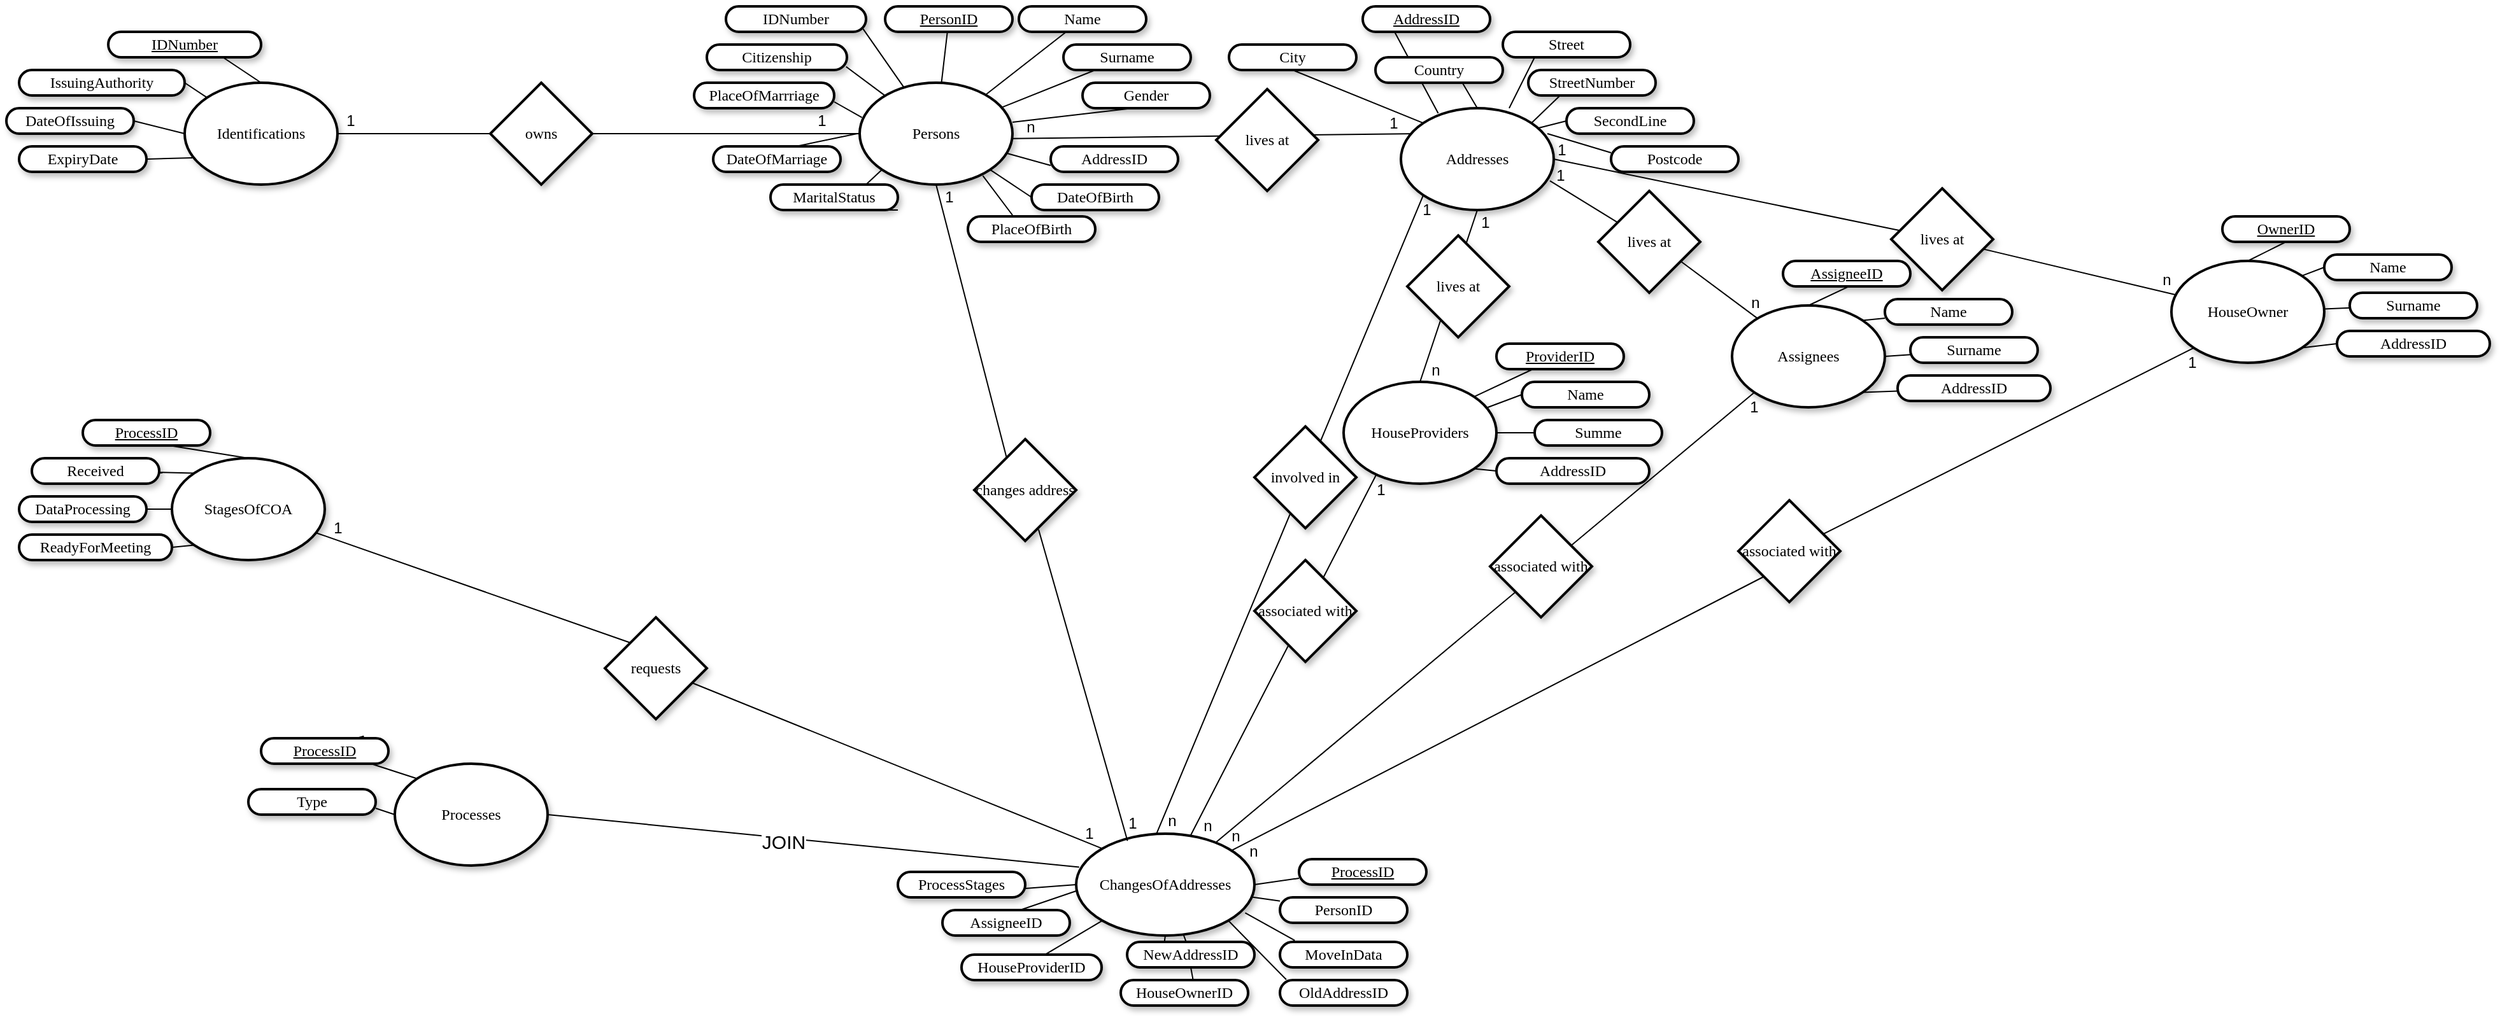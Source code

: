 <mxfile version="14.6.13" type="github"><diagram name="Page-1" id="ad52d381-51e7-2e0d-a935-2d0ddd2fd229"><mxGraphModel dx="1635" dy="877" grid="1" gridSize="10" guides="1" tooltips="1" connect="1" arrows="1" fold="1" page="1" pageScale="1" pageWidth="1100" pageHeight="850" background="#ffffff" math="0" shadow="0"><root><mxCell id="0"/><mxCell id="1" parent="0"/><mxCell id="Pd739kpAwNbb5D3lxqQ7-28" style="edgeStyle=none;rounded=0;orthogonalLoop=1;jettySize=auto;html=1;exitX=0.25;exitY=1;exitDx=0;exitDy=0;endArrow=none;endFill=0;entryX=0.244;entryY=0.05;entryDx=0;entryDy=0;entryPerimeter=0;" parent="1" source="kLmcpJNhUuurr8Ud9r-Z-51" target="kLmcpJNhUuurr8Ud9r-Z-72" edge="1"><mxGeometry relative="1" as="geometry"><mxPoint x="1155" y="90.0" as="sourcePoint"/><mxPoint x="1185" y="110.0" as="targetPoint"/></mxGeometry></mxCell><mxCell id="Pd739kpAwNbb5D3lxqQ7-22" style="edgeStyle=none;rounded=0;orthogonalLoop=1;jettySize=auto;html=1;exitX=0.5;exitY=0;exitDx=0;exitDy=0;endArrow=none;endFill=0;entryX=0.5;entryY=1;entryDx=0;entryDy=0;" parent="1" source="kLmcpJNhUuurr8Ud9r-Z-53" target="kLmcpJNhUuurr8Ud9r-Z-72" edge="1"><mxGeometry relative="1" as="geometry"><mxPoint x="1172.426" y="326.716" as="sourcePoint"/><mxPoint x="1218.694" y="305" as="targetPoint"/></mxGeometry></mxCell><mxCell id="2c924340bb9dbf6c-1" value="IssuingAuthority" style="whiteSpace=wrap;html=1;rounded=1;shadow=1;comic=0;labelBackgroundColor=none;strokeWidth=2;fontFamily=Verdana;fontSize=12;align=center;arcSize=50;" parent="1" vertex="1"><mxGeometry x="20" y="60" width="130" height="20" as="geometry"/></mxCell><mxCell id="kLmcpJNhUuurr8Ud9r-Z-85" style="edgeStyle=none;rounded=0;orthogonalLoop=1;jettySize=auto;html=1;exitX=1;exitY=0.5;exitDx=0;exitDy=0;entryX=0;entryY=0.5;entryDx=0;entryDy=0;endArrow=none;endFill=0;" parent="1" source="2c924340bb9dbf6c-2" target="2c924340bb9dbf6c-3" edge="1"><mxGeometry relative="1" as="geometry"/></mxCell><mxCell id="kLmcpJNhUuurr8Ud9r-Z-110" style="edgeStyle=none;rounded=0;orthogonalLoop=1;jettySize=auto;html=1;exitX=0.05;exitY=0.738;exitDx=0;exitDy=0;entryX=1;entryY=0.5;entryDx=0;entryDy=0;endArrow=none;endFill=0;exitPerimeter=0;" parent="1" source="2c924340bb9dbf6c-2" target="2c924340bb9dbf6c-9" edge="1"><mxGeometry relative="1" as="geometry"/></mxCell><mxCell id="kLmcpJNhUuurr8Ud9r-Z-111" style="edgeStyle=none;rounded=0;orthogonalLoop=1;jettySize=auto;html=1;exitX=0;exitY=0.5;exitDx=0;exitDy=0;entryX=1;entryY=0.5;entryDx=0;entryDy=0;endArrow=none;endFill=0;" parent="1" source="2c924340bb9dbf6c-2" target="2c924340bb9dbf6c-8" edge="1"><mxGeometry relative="1" as="geometry"/></mxCell><mxCell id="kLmcpJNhUuurr8Ud9r-Z-112" style="edgeStyle=none;rounded=0;orthogonalLoop=1;jettySize=auto;html=1;exitX=0;exitY=0;exitDx=0;exitDy=0;entryX=1;entryY=0.5;entryDx=0;entryDy=0;endArrow=none;endFill=0;" parent="1" source="2c924340bb9dbf6c-2" target="2c924340bb9dbf6c-1" edge="1"><mxGeometry relative="1" as="geometry"/></mxCell><mxCell id="kLmcpJNhUuurr8Ud9r-Z-113" style="edgeStyle=none;rounded=0;orthogonalLoop=1;jettySize=auto;html=1;exitX=0.5;exitY=0;exitDx=0;exitDy=0;entryX=0.75;entryY=1;entryDx=0;entryDy=0;endArrow=none;endFill=0;" parent="1" source="2c924340bb9dbf6c-2" target="2c924340bb9dbf6c-10" edge="1"><mxGeometry relative="1" as="geometry"/></mxCell><mxCell id="2c924340bb9dbf6c-2" value="Identifications" style="ellipse;whiteSpace=wrap;html=1;rounded=1;shadow=1;comic=0;labelBackgroundColor=none;strokeWidth=2;fontFamily=Verdana;fontSize=12;align=center;" parent="1" vertex="1"><mxGeometry x="150" y="70" width="120" height="80" as="geometry"/></mxCell><mxCell id="kLmcpJNhUuurr8Ud9r-Z-83" style="edgeStyle=none;rounded=0;orthogonalLoop=1;jettySize=auto;html=1;endArrow=none;endFill=0;exitX=0.992;exitY=0.548;exitDx=0;exitDy=0;exitPerimeter=0;" parent="1" source="2c924340bb9dbf6c-3" edge="1"><mxGeometry relative="1" as="geometry"><mxPoint x="804" y="110" as="sourcePoint"/><mxPoint x="1120" y="110" as="targetPoint"/></mxGeometry></mxCell><mxCell id="kLmcpJNhUuurr8Ud9r-Z-114" style="edgeStyle=none;rounded=0;orthogonalLoop=1;jettySize=auto;html=1;exitX=0;exitY=1;exitDx=0;exitDy=0;entryX=0.75;entryY=0;entryDx=0;entryDy=0;endArrow=none;endFill=0;" parent="1" source="2c924340bb9dbf6c-3" target="kLmcpJNhUuurr8Ud9r-Z-8" edge="1"><mxGeometry relative="1" as="geometry"/></mxCell><mxCell id="kLmcpJNhUuurr8Ud9r-Z-115" style="edgeStyle=none;rounded=0;orthogonalLoop=1;jettySize=auto;html=1;endArrow=none;endFill=0;" parent="1" source="2c924340bb9dbf6c-3" target="2c924340bb9dbf6c-14" edge="1"><mxGeometry relative="1" as="geometry"/></mxCell><mxCell id="kLmcpJNhUuurr8Ud9r-Z-116" style="edgeStyle=none;rounded=0;orthogonalLoop=1;jettySize=auto;html=1;endArrow=none;endFill=0;" parent="1" source="2c924340bb9dbf6c-3" target="2c924340bb9dbf6c-15" edge="1"><mxGeometry relative="1" as="geometry"/></mxCell><mxCell id="kLmcpJNhUuurr8Ud9r-Z-117" style="edgeStyle=none;rounded=0;orthogonalLoop=1;jettySize=auto;html=1;endArrow=none;endFill=0;" parent="1" source="2c924340bb9dbf6c-3" target="2c924340bb9dbf6c-16" edge="1"><mxGeometry relative="1" as="geometry"/></mxCell><mxCell id="kLmcpJNhUuurr8Ud9r-Z-118" style="edgeStyle=none;rounded=0;orthogonalLoop=1;jettySize=auto;html=1;entryX=0.363;entryY=1.017;entryDx=0;entryDy=0;entryPerimeter=0;endArrow=none;endFill=0;" parent="1" target="2c924340bb9dbf6c-17" edge="1"><mxGeometry relative="1" as="geometry"><mxPoint x="800" y="101" as="sourcePoint"/></mxGeometry></mxCell><mxCell id="kLmcpJNhUuurr8Ud9r-Z-119" style="edgeStyle=none;rounded=0;orthogonalLoop=1;jettySize=auto;html=1;entryX=0;entryY=0.75;entryDx=0;entryDy=0;endArrow=none;endFill=0;" parent="1" source="2c924340bb9dbf6c-3" target="2c924340bb9dbf6c-18" edge="1"><mxGeometry relative="1" as="geometry"/></mxCell><mxCell id="kLmcpJNhUuurr8Ud9r-Z-122" style="edgeStyle=none;rounded=0;orthogonalLoop=1;jettySize=auto;html=1;entryX=0;entryY=0.5;entryDx=0;entryDy=0;endArrow=none;endFill=0;" parent="1" source="2c924340bb9dbf6c-3" target="2c924340bb9dbf6c-19" edge="1"><mxGeometry relative="1" as="geometry"/></mxCell><mxCell id="kLmcpJNhUuurr8Ud9r-Z-123" style="edgeStyle=none;rounded=0;orthogonalLoop=1;jettySize=auto;html=1;entryX=0.65;entryY=0;entryDx=0;entryDy=0;entryPerimeter=0;endArrow=none;endFill=0;" parent="1" target="kLmcpJNhUuurr8Ud9r-Z-9" edge="1"><mxGeometry relative="1" as="geometry"><mxPoint x="678" y="110" as="sourcePoint"/></mxGeometry></mxCell><mxCell id="kLmcpJNhUuurr8Ud9r-Z-124" style="edgeStyle=none;rounded=0;orthogonalLoop=1;jettySize=auto;html=1;exitX=0.015;exitY=0.341;exitDx=0;exitDy=0;entryX=1;entryY=0.75;entryDx=0;entryDy=0;endArrow=none;endFill=0;exitPerimeter=0;" parent="1" source="2c924340bb9dbf6c-3" target="kLmcpJNhUuurr8Ud9r-Z-10" edge="1"><mxGeometry relative="1" as="geometry"/></mxCell><mxCell id="kLmcpJNhUuurr8Ud9r-Z-125" style="edgeStyle=none;rounded=0;orthogonalLoop=1;jettySize=auto;html=1;entryX=0.979;entryY=0.883;entryDx=0;entryDy=0;entryPerimeter=0;endArrow=none;endFill=0;" parent="1" source="2c924340bb9dbf6c-3" target="kLmcpJNhUuurr8Ud9r-Z-15" edge="1"><mxGeometry relative="1" as="geometry"/></mxCell><mxCell id="kLmcpJNhUuurr8Ud9r-Z-126" style="edgeStyle=none;rounded=0;orthogonalLoop=1;jettySize=auto;html=1;entryX=0.994;entryY=0.867;entryDx=0;entryDy=0;entryPerimeter=0;endArrow=none;endFill=0;" parent="1" source="2c924340bb9dbf6c-3" target="kLmcpJNhUuurr8Ud9r-Z-14" edge="1"><mxGeometry relative="1" as="geometry"/></mxCell><mxCell id="kLmcpJNhUuurr8Ud9r-Z-129" style="edgeStyle=none;rounded=0;orthogonalLoop=1;jettySize=auto;html=1;exitX=0.806;exitY=0.913;exitDx=0;exitDy=0;endArrow=none;endFill=0;exitPerimeter=0;" parent="1" source="2c924340bb9dbf6c-3" edge="1"><mxGeometry relative="1" as="geometry"><mxPoint x="800" y="174" as="targetPoint"/></mxGeometry></mxCell><mxCell id="2c924340bb9dbf6c-3" value="&lt;span&gt;Persons&lt;/span&gt;" style="ellipse;whiteSpace=wrap;html=1;rounded=1;shadow=1;comic=0;labelBackgroundColor=none;strokeWidth=2;fontFamily=Verdana;fontSize=12;align=center;" parent="1" vertex="1"><mxGeometry x="680" y="70" width="120" height="80" as="geometry"/></mxCell><mxCell id="2c924340bb9dbf6c-8" value="&lt;span&gt;DateOfIssuing&lt;/span&gt;" style="whiteSpace=wrap;html=1;rounded=1;shadow=1;comic=0;labelBackgroundColor=none;strokeWidth=2;fontFamily=Verdana;fontSize=12;align=center;arcSize=50;" parent="1" vertex="1"><mxGeometry x="10" y="90" width="100" height="20" as="geometry"/></mxCell><mxCell id="2c924340bb9dbf6c-9" value="&lt;span&gt;ExpiryDate&lt;/span&gt;" style="whiteSpace=wrap;html=1;rounded=1;shadow=1;comic=0;labelBackgroundColor=none;strokeWidth=2;fontFamily=Verdana;fontSize=12;align=center;arcSize=50;" parent="1" vertex="1"><mxGeometry x="20" y="120" width="100" height="20" as="geometry"/></mxCell><mxCell id="2c924340bb9dbf6c-10" value="&lt;span&gt;&lt;u&gt;IDNumber&lt;/u&gt;&lt;/span&gt;" style="whiteSpace=wrap;html=1;rounded=1;shadow=1;comic=0;labelBackgroundColor=none;strokeWidth=2;fontFamily=Verdana;fontSize=12;align=center;arcSize=50;" parent="1" vertex="1"><mxGeometry x="90" y="30" width="120" height="20" as="geometry"/></mxCell><mxCell id="2c924340bb9dbf6c-14" value="&lt;span&gt;&lt;u&gt;PersonID&lt;/u&gt;&lt;/span&gt;" style="whiteSpace=wrap;html=1;rounded=1;shadow=1;comic=0;labelBackgroundColor=none;strokeWidth=2;fontFamily=Verdana;fontSize=12;align=center;arcSize=50;" parent="1" vertex="1"><mxGeometry x="700" y="10" width="100" height="20" as="geometry"/></mxCell><mxCell id="2c924340bb9dbf6c-15" value="&lt;span&gt;Name&lt;/span&gt;" style="whiteSpace=wrap;html=1;rounded=1;shadow=1;comic=0;labelBackgroundColor=none;strokeWidth=2;fontFamily=Verdana;fontSize=12;align=center;arcSize=50;" parent="1" vertex="1"><mxGeometry x="805" y="10" width="100" height="20" as="geometry"/></mxCell><mxCell id="2c924340bb9dbf6c-16" value="&lt;span&gt;Surname&lt;/span&gt;" style="whiteSpace=wrap;html=1;rounded=1;shadow=1;comic=0;labelBackgroundColor=none;strokeWidth=2;fontFamily=Verdana;fontSize=12;align=center;arcSize=50;" parent="1" vertex="1"><mxGeometry x="840" y="40" width="100" height="20" as="geometry"/></mxCell><mxCell id="2c924340bb9dbf6c-17" value="&lt;span&gt;Gender&lt;/span&gt;" style="whiteSpace=wrap;html=1;rounded=1;shadow=1;comic=0;labelBackgroundColor=none;strokeWidth=2;fontFamily=Verdana;fontSize=12;align=center;arcSize=50;" parent="1" vertex="1"><mxGeometry x="855" y="70" width="100" height="20" as="geometry"/></mxCell><mxCell id="2c924340bb9dbf6c-18" value="&lt;span&gt;AddressID&lt;/span&gt;" style="whiteSpace=wrap;html=1;rounded=1;shadow=1;comic=0;labelBackgroundColor=none;strokeWidth=2;fontFamily=Verdana;fontSize=12;align=center;arcSize=50;" parent="1" vertex="1"><mxGeometry x="830" y="120" width="100" height="20" as="geometry"/></mxCell><mxCell id="2c924340bb9dbf6c-19" value="DateOfBirth" style="whiteSpace=wrap;html=1;rounded=1;shadow=1;comic=0;labelBackgroundColor=none;strokeWidth=2;fontFamily=Verdana;fontSize=12;align=center;arcSize=50;" parent="1" vertex="1"><mxGeometry x="815" y="150" width="100" height="20" as="geometry"/></mxCell><mxCell id="2c924340bb9dbf6c-24" value="owns" style="rhombus;whiteSpace=wrap;html=1;rounded=0;shadow=1;comic=0;labelBackgroundColor=none;strokeWidth=2;fontFamily=Verdana;fontSize=12;align=center;" parent="1" vertex="1"><mxGeometry x="390" y="70" width="80" height="80" as="geometry"/></mxCell><mxCell id="kLmcpJNhUuurr8Ud9r-Z-6" value="PlaceOfBirth" style="whiteSpace=wrap;html=1;rounded=1;shadow=1;comic=0;labelBackgroundColor=none;strokeWidth=2;fontFamily=Verdana;fontSize=12;align=center;arcSize=50;" parent="1" vertex="1"><mxGeometry x="765" y="175" width="100" height="20" as="geometry"/></mxCell><mxCell id="kLmcpJNhUuurr8Ud9r-Z-8" value="MaritalStatus" style="whiteSpace=wrap;html=1;rounded=1;shadow=1;comic=0;labelBackgroundColor=none;strokeWidth=2;fontFamily=Verdana;fontSize=12;align=center;arcSize=50;" parent="1" vertex="1"><mxGeometry x="610" y="150" width="100" height="20" as="geometry"/></mxCell><mxCell id="kLmcpJNhUuurr8Ud9r-Z-9" value="DateOfMarriage" style="whiteSpace=wrap;html=1;rounded=1;shadow=1;comic=0;labelBackgroundColor=none;strokeWidth=2;fontFamily=Verdana;fontSize=12;align=center;arcSize=50;" parent="1" vertex="1"><mxGeometry x="565" y="120" width="100" height="20" as="geometry"/></mxCell><mxCell id="kLmcpJNhUuurr8Ud9r-Z-10" value="PlaceOfMarrriage" style="whiteSpace=wrap;html=1;rounded=1;shadow=1;comic=0;labelBackgroundColor=none;strokeWidth=2;fontFamily=Verdana;fontSize=12;align=center;arcSize=50;" parent="1" vertex="1"><mxGeometry x="550" y="70" width="110" height="20" as="geometry"/></mxCell><mxCell id="kLmcpJNhUuurr8Ud9r-Z-14" value="Citizenship" style="whiteSpace=wrap;html=1;rounded=1;shadow=1;comic=0;labelBackgroundColor=none;strokeWidth=2;fontFamily=Verdana;fontSize=12;align=center;arcSize=50;" parent="1" vertex="1"><mxGeometry x="560" y="40" width="110" height="20" as="geometry"/></mxCell><mxCell id="kLmcpJNhUuurr8Ud9r-Z-15" value="IDNumber" style="whiteSpace=wrap;html=1;rounded=1;shadow=1;comic=0;labelBackgroundColor=none;strokeWidth=2;fontFamily=Verdana;fontSize=12;align=center;arcSize=50;" parent="1" vertex="1"><mxGeometry x="575" y="10" width="110" height="20" as="geometry"/></mxCell><mxCell id="kLmcpJNhUuurr8Ud9r-Z-80" style="edgeStyle=none;rounded=0;orthogonalLoop=1;jettySize=auto;html=1;entryX=0;entryY=0;entryDx=0;entryDy=0;endArrow=none;endFill=0;startArrow=none;" parent="1" source="kLmcpJNhUuurr8Ud9r-Z-92" target="kLmcpJNhUuurr8Ud9r-Z-27" edge="1"><mxGeometry relative="1" as="geometry"/></mxCell><mxCell id="kLmcpJNhUuurr8Ud9r-Z-160" style="edgeStyle=none;rounded=0;orthogonalLoop=1;jettySize=auto;html=1;exitX=0;exitY=1;exitDx=0;exitDy=0;entryX=1;entryY=0.5;entryDx=0;entryDy=0;endArrow=none;endFill=0;" parent="1" source="kLmcpJNhUuurr8Ud9r-Z-20" target="kLmcpJNhUuurr8Ud9r-Z-25" edge="1"><mxGeometry relative="1" as="geometry"/></mxCell><mxCell id="kLmcpJNhUuurr8Ud9r-Z-161" style="edgeStyle=none;rounded=0;orthogonalLoop=1;jettySize=auto;html=1;exitX=0;exitY=0.5;exitDx=0;exitDy=0;entryX=1;entryY=0.5;entryDx=0;entryDy=0;endArrow=none;endFill=0;" parent="1" source="kLmcpJNhUuurr8Ud9r-Z-20" target="kLmcpJNhUuurr8Ud9r-Z-24" edge="1"><mxGeometry relative="1" as="geometry"/></mxCell><mxCell id="kLmcpJNhUuurr8Ud9r-Z-162" style="edgeStyle=none;rounded=0;orthogonalLoop=1;jettySize=auto;html=1;exitX=0;exitY=0;exitDx=0;exitDy=0;endArrow=none;endFill=0;" parent="1" source="kLmcpJNhUuurr8Ud9r-Z-20" target="kLmcpJNhUuurr8Ud9r-Z-23" edge="1"><mxGeometry relative="1" as="geometry"/></mxCell><mxCell id="kLmcpJNhUuurr8Ud9r-Z-163" style="edgeStyle=none;rounded=0;orthogonalLoop=1;jettySize=auto;html=1;exitX=0.5;exitY=0;exitDx=0;exitDy=0;entryX=0.702;entryY=1.021;entryDx=0;entryDy=0;entryPerimeter=0;endArrow=none;endFill=0;" parent="1" source="kLmcpJNhUuurr8Ud9r-Z-20" target="kLmcpJNhUuurr8Ud9r-Z-22" edge="1"><mxGeometry relative="1" as="geometry"/></mxCell><mxCell id="kLmcpJNhUuurr8Ud9r-Z-20" value="StagesOfCOA" style="ellipse;whiteSpace=wrap;html=1;rounded=1;shadow=1;comic=0;labelBackgroundColor=none;strokeWidth=2;fontFamily=Verdana;fontSize=12;align=center;" parent="1" vertex="1"><mxGeometry x="140" y="365" width="120" height="80" as="geometry"/></mxCell><mxCell id="kLmcpJNhUuurr8Ud9r-Z-79" style="edgeStyle=none;rounded=0;orthogonalLoop=1;jettySize=auto;html=1;exitX=1;exitY=0.5;exitDx=0;exitDy=0;entryX=0.017;entryY=0.328;entryDx=0;entryDy=0;endArrow=none;endFill=0;entryPerimeter=0;" parent="1" source="kLmcpJNhUuurr8Ud9r-Z-21" target="kLmcpJNhUuurr8Ud9r-Z-27" edge="1"><mxGeometry relative="1" as="geometry"/></mxCell><mxCell id="kLmcpJNhUuurr8Ud9r-Z-195" value="&lt;font style=&quot;font-size: 15px&quot;&gt;JOIN&lt;/font&gt;" style="edgeLabel;html=1;align=center;verticalAlign=middle;resizable=0;points=[];" parent="kLmcpJNhUuurr8Ud9r-Z-79" vertex="1" connectable="0"><mxGeometry x="-0.112" y="-2" relative="1" as="geometry"><mxPoint as="offset"/></mxGeometry></mxCell><mxCell id="kLmcpJNhUuurr8Ud9r-Z-164" style="edgeStyle=none;rounded=0;orthogonalLoop=1;jettySize=auto;html=1;exitX=0;exitY=0;exitDx=0;exitDy=0;entryX=0.855;entryY=0.986;entryDx=0;entryDy=0;entryPerimeter=0;endArrow=none;endFill=0;" parent="1" source="kLmcpJNhUuurr8Ud9r-Z-21" target="kLmcpJNhUuurr8Ud9r-Z-28" edge="1"><mxGeometry relative="1" as="geometry"/></mxCell><mxCell id="kLmcpJNhUuurr8Ud9r-Z-166" style="edgeStyle=none;rounded=0;orthogonalLoop=1;jettySize=auto;html=1;exitX=0;exitY=0.5;exitDx=0;exitDy=0;entryX=1;entryY=0.75;entryDx=0;entryDy=0;endArrow=none;endFill=0;" parent="1" source="kLmcpJNhUuurr8Ud9r-Z-21" target="kLmcpJNhUuurr8Ud9r-Z-29" edge="1"><mxGeometry relative="1" as="geometry"/></mxCell><mxCell id="kLmcpJNhUuurr8Ud9r-Z-21" value="Processes" style="ellipse;whiteSpace=wrap;html=1;rounded=1;shadow=1;comic=0;labelBackgroundColor=none;strokeWidth=2;fontFamily=Verdana;fontSize=12;align=center;" parent="1" vertex="1"><mxGeometry x="315" y="605" width="120" height="80" as="geometry"/></mxCell><mxCell id="kLmcpJNhUuurr8Ud9r-Z-22" value="&lt;span&gt;&lt;u&gt;ProcessID&lt;/u&gt;&lt;/span&gt;" style="whiteSpace=wrap;html=1;rounded=1;shadow=1;comic=0;labelBackgroundColor=none;strokeWidth=2;fontFamily=Verdana;fontSize=12;align=center;arcSize=50;" parent="1" vertex="1"><mxGeometry x="70" y="335" width="100" height="20" as="geometry"/></mxCell><mxCell id="kLmcpJNhUuurr8Ud9r-Z-23" value="&lt;span&gt;Received&lt;/span&gt;" style="whiteSpace=wrap;html=1;rounded=1;shadow=1;comic=0;labelBackgroundColor=none;strokeWidth=2;fontFamily=Verdana;fontSize=12;align=center;arcSize=50;" parent="1" vertex="1"><mxGeometry x="30" y="365" width="100" height="20" as="geometry"/></mxCell><mxCell id="kLmcpJNhUuurr8Ud9r-Z-24" value="&lt;span&gt;DataProcessing&lt;/span&gt;" style="whiteSpace=wrap;html=1;rounded=1;shadow=1;comic=0;labelBackgroundColor=none;strokeWidth=2;fontFamily=Verdana;fontSize=12;align=center;arcSize=50;" parent="1" vertex="1"><mxGeometry x="20" y="395" width="100" height="20" as="geometry"/></mxCell><mxCell id="kLmcpJNhUuurr8Ud9r-Z-25" value="&lt;span&gt;ReadyForMeeting&lt;/span&gt;" style="whiteSpace=wrap;html=1;rounded=1;shadow=1;comic=0;labelBackgroundColor=none;strokeWidth=2;fontFamily=Verdana;fontSize=12;align=center;arcSize=50;" parent="1" vertex="1"><mxGeometry x="20" y="425" width="120" height="20" as="geometry"/></mxCell><mxCell id="kLmcpJNhUuurr8Ud9r-Z-77" style="edgeStyle=none;rounded=0;orthogonalLoop=1;jettySize=auto;html=1;endArrow=none;endFill=0;exitX=0.452;exitY=-0.005;exitDx=0;exitDy=0;exitPerimeter=0;entryX=0;entryY=1;entryDx=0;entryDy=0;" parent="1" source="kLmcpJNhUuurr8Ud9r-Z-27" target="kLmcpJNhUuurr8Ud9r-Z-72" edge="1"><mxGeometry relative="1" as="geometry"/></mxCell><mxCell id="kLmcpJNhUuurr8Ud9r-Z-82" style="edgeStyle=none;rounded=0;orthogonalLoop=1;jettySize=auto;html=1;exitX=0.321;exitY=0.197;exitDx=0;exitDy=0;entryX=0.5;entryY=1;entryDx=0;entryDy=0;endArrow=none;endFill=0;startArrow=none;exitPerimeter=0;" parent="1" source="kLmcpJNhUuurr8Ud9r-Z-93" target="2c924340bb9dbf6c-3" edge="1"><mxGeometry relative="1" as="geometry"/></mxCell><mxCell id="kLmcpJNhUuurr8Ud9r-Z-88" style="edgeStyle=none;rounded=0;orthogonalLoop=1;jettySize=auto;html=1;entryX=0;entryY=1;entryDx=0;entryDy=0;endArrow=none;endFill=0;" parent="1" source="kLmcpJNhUuurr8Ud9r-Z-27" target="kLmcpJNhUuurr8Ud9r-Z-63" edge="1"><mxGeometry relative="1" as="geometry"/></mxCell><mxCell id="kLmcpJNhUuurr8Ud9r-Z-90" style="edgeStyle=none;rounded=0;orthogonalLoop=1;jettySize=auto;html=1;entryX=0;entryY=1;entryDx=0;entryDy=0;endArrow=none;endFill=0;startArrow=none;" parent="1" source="kLmcpJNhUuurr8Ud9r-Z-100" target="kLmcpJNhUuurr8Ud9r-Z-58" edge="1"><mxGeometry relative="1" as="geometry"/></mxCell><mxCell id="kLmcpJNhUuurr8Ud9r-Z-91" style="edgeStyle=none;rounded=0;orthogonalLoop=1;jettySize=auto;html=1;endArrow=none;endFill=0;" parent="1" source="kLmcpJNhUuurr8Ud9r-Z-27" edge="1"><mxGeometry relative="1" as="geometry"><mxPoint x="1100" y="350" as="targetPoint"/></mxGeometry></mxCell><mxCell id="kLmcpJNhUuurr8Ud9r-Z-142" style="edgeStyle=none;rounded=0;orthogonalLoop=1;jettySize=auto;html=1;exitX=0;exitY=0.5;exitDx=0;exitDy=0;entryX=1.003;entryY=0.65;entryDx=0;entryDy=0;entryPerimeter=0;endArrow=none;endFill=0;" parent="1" source="kLmcpJNhUuurr8Ud9r-Z-27" target="kLmcpJNhUuurr8Ud9r-Z-34" edge="1"><mxGeometry relative="1" as="geometry"/></mxCell><mxCell id="kLmcpJNhUuurr8Ud9r-Z-143" style="edgeStyle=none;rounded=0;orthogonalLoop=1;jettySize=auto;html=1;exitX=0;exitY=0.5;exitDx=0;exitDy=0;entryX=0.58;entryY=0.05;entryDx=0;entryDy=0;entryPerimeter=0;endArrow=none;endFill=0;" parent="1" source="kLmcpJNhUuurr8Ud9r-Z-27" target="kLmcpJNhUuurr8Ud9r-Z-35" edge="1"><mxGeometry relative="1" as="geometry"><Array as="points"><mxPoint x="850" y="705"/></Array></mxGeometry></mxCell><mxCell id="kLmcpJNhUuurr8Ud9r-Z-144" style="edgeStyle=none;rounded=0;orthogonalLoop=1;jettySize=auto;html=1;exitX=0;exitY=1;exitDx=0;exitDy=0;entryX=0.591;entryY=0.017;entryDx=0;entryDy=0;entryPerimeter=0;endArrow=none;endFill=0;" parent="1" source="kLmcpJNhUuurr8Ud9r-Z-27" target="kLmcpJNhUuurr8Ud9r-Z-36" edge="1"><mxGeometry relative="1" as="geometry"/></mxCell><mxCell id="kLmcpJNhUuurr8Ud9r-Z-145" style="edgeStyle=none;rounded=0;orthogonalLoop=1;jettySize=auto;html=1;exitX=0.5;exitY=1;exitDx=0;exitDy=0;entryX=0.293;entryY=0;entryDx=0;entryDy=0;entryPerimeter=0;endArrow=none;endFill=0;" parent="1" source="kLmcpJNhUuurr8Ud9r-Z-27" target="kLmcpJNhUuurr8Ud9r-Z-38" edge="1"><mxGeometry relative="1" as="geometry"/></mxCell><mxCell id="kLmcpJNhUuurr8Ud9r-Z-148" style="edgeStyle=none;rounded=0;orthogonalLoop=1;jettySize=auto;html=1;exitX=1;exitY=1;exitDx=0;exitDy=0;entryX=0.05;entryY=-0.017;entryDx=0;entryDy=0;entryPerimeter=0;endArrow=none;endFill=0;" parent="1" source="kLmcpJNhUuurr8Ud9r-Z-27" target="kLmcpJNhUuurr8Ud9r-Z-33" edge="1"><mxGeometry relative="1" as="geometry"/></mxCell><mxCell id="kLmcpJNhUuurr8Ud9r-Z-149" style="edgeStyle=none;rounded=0;orthogonalLoop=1;jettySize=auto;html=1;exitX=0.948;exitY=0.777;exitDx=0;exitDy=0;entryX=0.116;entryY=-0.057;entryDx=0;entryDy=0;endArrow=none;endFill=0;exitPerimeter=0;entryPerimeter=0;" parent="1" source="kLmcpJNhUuurr8Ud9r-Z-27" target="kLmcpJNhUuurr8Ud9r-Z-32" edge="1"><mxGeometry relative="1" as="geometry"/></mxCell><mxCell id="kLmcpJNhUuurr8Ud9r-Z-151" style="edgeStyle=none;rounded=0;orthogonalLoop=1;jettySize=auto;html=1;exitX=1;exitY=0.5;exitDx=0;exitDy=0;entryX=0;entryY=0.75;entryDx=0;entryDy=0;endArrow=none;endFill=0;" parent="1" source="kLmcpJNhUuurr8Ud9r-Z-27" target="kLmcpJNhUuurr8Ud9r-Z-39" edge="1"><mxGeometry relative="1" as="geometry"/></mxCell><mxCell id="kLmcpJNhUuurr8Ud9r-Z-27" value="ChangesOfAddresses" style="ellipse;whiteSpace=wrap;html=1;rounded=1;shadow=1;comic=0;labelBackgroundColor=none;strokeWidth=2;fontFamily=Verdana;fontSize=12;align=center;" parent="1" vertex="1"><mxGeometry x="850" y="660" width="140" height="80" as="geometry"/></mxCell><mxCell id="kLmcpJNhUuurr8Ud9r-Z-28" value="&lt;span&gt;&lt;u&gt;ProcessID&lt;/u&gt;&lt;/span&gt;" style="whiteSpace=wrap;html=1;rounded=1;shadow=1;comic=0;labelBackgroundColor=none;strokeWidth=2;fontFamily=Verdana;fontSize=12;align=center;arcSize=50;" parent="1" vertex="1"><mxGeometry x="210" y="585" width="100" height="20" as="geometry"/></mxCell><mxCell id="kLmcpJNhUuurr8Ud9r-Z-29" value="&lt;span&gt;Type&lt;/span&gt;" style="whiteSpace=wrap;html=1;rounded=1;shadow=1;comic=0;labelBackgroundColor=none;strokeWidth=2;fontFamily=Verdana;fontSize=12;align=center;arcSize=50;" parent="1" vertex="1"><mxGeometry x="200" y="625" width="100" height="20" as="geometry"/></mxCell><mxCell id="kLmcpJNhUuurr8Ud9r-Z-188" value="" style="edgeStyle=none;rounded=0;orthogonalLoop=1;jettySize=auto;html=1;endArrow=none;endFill=0;" parent="1" source="kLmcpJNhUuurr8Ud9r-Z-31" target="kLmcpJNhUuurr8Ud9r-Z-27" edge="1"><mxGeometry relative="1" as="geometry"/></mxCell><mxCell id="kLmcpJNhUuurr8Ud9r-Z-31" value="&lt;span&gt;PersonID&lt;/span&gt;" style="whiteSpace=wrap;html=1;rounded=1;shadow=1;comic=0;labelBackgroundColor=none;strokeWidth=2;fontFamily=Verdana;fontSize=12;align=center;arcSize=50;" parent="1" vertex="1"><mxGeometry x="1010" y="710" width="100" height="20" as="geometry"/></mxCell><mxCell id="kLmcpJNhUuurr8Ud9r-Z-32" value="&lt;span&gt;MoveInData&lt;/span&gt;" style="whiteSpace=wrap;html=1;rounded=1;shadow=1;comic=0;labelBackgroundColor=none;strokeWidth=2;fontFamily=Verdana;fontSize=12;align=center;arcSize=50;" parent="1" vertex="1"><mxGeometry x="1010" y="745" width="100" height="20" as="geometry"/></mxCell><mxCell id="kLmcpJNhUuurr8Ud9r-Z-33" value="&lt;span&gt;OldAddressID&lt;/span&gt;" style="whiteSpace=wrap;html=1;rounded=1;shadow=1;comic=0;labelBackgroundColor=none;strokeWidth=2;fontFamily=Verdana;fontSize=12;align=center;arcSize=50;" parent="1" vertex="1"><mxGeometry x="1010" y="775" width="100" height="20" as="geometry"/></mxCell><mxCell id="kLmcpJNhUuurr8Ud9r-Z-34" value="&lt;span&gt;ProcessStages&lt;/span&gt;" style="whiteSpace=wrap;html=1;rounded=1;shadow=1;comic=0;labelBackgroundColor=none;strokeWidth=2;fontFamily=Verdana;fontSize=12;align=center;arcSize=50;" parent="1" vertex="1"><mxGeometry x="710" y="690" width="100" height="20" as="geometry"/></mxCell><mxCell id="kLmcpJNhUuurr8Ud9r-Z-35" value="&lt;span&gt;AssigneeID&lt;/span&gt;" style="whiteSpace=wrap;html=1;rounded=1;shadow=1;comic=0;labelBackgroundColor=none;strokeWidth=2;fontFamily=Verdana;fontSize=12;align=center;arcSize=50;" parent="1" vertex="1"><mxGeometry x="745" y="720" width="100" height="20" as="geometry"/></mxCell><mxCell id="kLmcpJNhUuurr8Ud9r-Z-36" value="&lt;span&gt;HouseProviderID&lt;/span&gt;" style="whiteSpace=wrap;html=1;rounded=1;shadow=1;comic=0;labelBackgroundColor=none;strokeWidth=2;fontFamily=Verdana;fontSize=12;align=center;arcSize=50;" parent="1" vertex="1"><mxGeometry x="760" y="755" width="110" height="20" as="geometry"/></mxCell><mxCell id="kLmcpJNhUuurr8Ud9r-Z-37" value="&lt;span&gt;HouseOwnerID&lt;/span&gt;" style="whiteSpace=wrap;html=1;rounded=1;shadow=1;comic=0;labelBackgroundColor=none;strokeWidth=2;fontFamily=Verdana;fontSize=12;align=center;arcSize=50;" parent="1" vertex="1"><mxGeometry x="885" y="775" width="100" height="20" as="geometry"/></mxCell><mxCell id="kLmcpJNhUuurr8Ud9r-Z-146" style="edgeStyle=none;rounded=0;orthogonalLoop=1;jettySize=auto;html=1;endArrow=none;endFill=0;" parent="1" source="kLmcpJNhUuurr8Ud9r-Z-38" target="kLmcpJNhUuurr8Ud9r-Z-27" edge="1"><mxGeometry relative="1" as="geometry"/></mxCell><mxCell id="kLmcpJNhUuurr8Ud9r-Z-147" style="edgeStyle=none;rounded=0;orthogonalLoop=1;jettySize=auto;html=1;exitX=0.5;exitY=1;exitDx=0;exitDy=0;entryX=0.567;entryY=-0.033;entryDx=0;entryDy=0;entryPerimeter=0;endArrow=none;endFill=0;" parent="1" source="kLmcpJNhUuurr8Ud9r-Z-38" target="kLmcpJNhUuurr8Ud9r-Z-37" edge="1"><mxGeometry relative="1" as="geometry"/></mxCell><mxCell id="kLmcpJNhUuurr8Ud9r-Z-38" value="&lt;span&gt;NewAddressID&lt;/span&gt;" style="whiteSpace=wrap;html=1;rounded=1;shadow=1;comic=0;labelBackgroundColor=none;strokeWidth=2;fontFamily=Verdana;fontSize=12;align=center;arcSize=50;" parent="1" vertex="1"><mxGeometry x="890" y="745" width="100" height="20" as="geometry"/></mxCell><mxCell id="kLmcpJNhUuurr8Ud9r-Z-39" value="&lt;span&gt;&lt;u&gt;ProcessID&lt;/u&gt;&lt;/span&gt;" style="whiteSpace=wrap;html=1;rounded=1;shadow=1;comic=0;labelBackgroundColor=none;strokeWidth=2;fontFamily=Verdana;fontSize=12;align=center;arcSize=50;" parent="1" vertex="1"><mxGeometry x="1025" y="680" width="100" height="20" as="geometry"/></mxCell><mxCell id="kLmcpJNhUuurr8Ud9r-Z-46" value="&lt;span&gt;Street&lt;/span&gt;" style="whiteSpace=wrap;html=1;rounded=1;shadow=1;comic=0;labelBackgroundColor=none;strokeWidth=2;fontFamily=Verdana;fontSize=12;align=center;arcSize=50;" parent="1" vertex="1"><mxGeometry x="1185.0" y="30" width="100" height="20" as="geometry"/></mxCell><mxCell id="kLmcpJNhUuurr8Ud9r-Z-47" value="&lt;span&gt;StreetNumber&lt;/span&gt;" style="whiteSpace=wrap;html=1;rounded=1;shadow=1;comic=0;labelBackgroundColor=none;strokeWidth=2;fontFamily=Verdana;fontSize=12;align=center;arcSize=50;" parent="1" vertex="1"><mxGeometry x="1205.0" y="60" width="100" height="20" as="geometry"/></mxCell><mxCell id="kLmcpJNhUuurr8Ud9r-Z-48" value="&lt;span&gt;SecondLine&lt;/span&gt;" style="whiteSpace=wrap;html=1;rounded=1;shadow=1;comic=0;labelBackgroundColor=none;strokeWidth=2;fontFamily=Verdana;fontSize=12;align=center;arcSize=50;" parent="1" vertex="1"><mxGeometry x="1235.0" y="90" width="100" height="20" as="geometry"/></mxCell><mxCell id="kLmcpJNhUuurr8Ud9r-Z-49" value="&lt;span&gt;City&lt;/span&gt;" style="whiteSpace=wrap;html=1;rounded=1;shadow=1;comic=0;labelBackgroundColor=none;strokeWidth=2;fontFamily=Verdana;fontSize=12;align=center;arcSize=50;" parent="1" vertex="1"><mxGeometry x="970" y="40" width="100" height="20" as="geometry"/></mxCell><mxCell id="kLmcpJNhUuurr8Ud9r-Z-50" value="&lt;span&gt;Postcode&lt;/span&gt;" style="whiteSpace=wrap;html=1;rounded=1;shadow=1;comic=0;labelBackgroundColor=none;strokeWidth=2;fontFamily=Verdana;fontSize=12;align=center;arcSize=50;" parent="1" vertex="1"><mxGeometry x="1270" y="120" width="100" height="20" as="geometry"/></mxCell><mxCell id="kLmcpJNhUuurr8Ud9r-Z-51" value="&lt;span&gt;&lt;u&gt;AddressID&lt;/u&gt;&lt;/span&gt;" style="whiteSpace=wrap;html=1;rounded=1;shadow=1;comic=0;labelBackgroundColor=none;strokeWidth=2;fontFamily=Verdana;fontSize=12;align=center;arcSize=50;" parent="1" vertex="1"><mxGeometry x="1075.0" y="10" width="100" height="20" as="geometry"/></mxCell><mxCell id="kLmcpJNhUuurr8Ud9r-Z-52" value="&lt;span&gt;Country&lt;/span&gt;" style="whiteSpace=wrap;html=1;rounded=1;shadow=1;comic=0;labelBackgroundColor=none;strokeWidth=2;fontFamily=Verdana;fontSize=12;align=center;arcSize=50;" parent="1" vertex="1"><mxGeometry x="1085" y="50" width="100" height="20" as="geometry"/></mxCell><mxCell id="kLmcpJNhUuurr8Ud9r-Z-130" style="edgeStyle=none;rounded=0;orthogonalLoop=1;jettySize=auto;html=1;exitX=1;exitY=0;exitDx=0;exitDy=0;endArrow=none;endFill=0;" parent="1" source="kLmcpJNhUuurr8Ud9r-Z-53" target="kLmcpJNhUuurr8Ud9r-Z-54" edge="1"><mxGeometry relative="1" as="geometry"/></mxCell><mxCell id="kLmcpJNhUuurr8Ud9r-Z-131" style="edgeStyle=none;rounded=0;orthogonalLoop=1;jettySize=auto;html=1;entryX=0;entryY=0.5;entryDx=0;entryDy=0;endArrow=none;endFill=0;" parent="1" source="kLmcpJNhUuurr8Ud9r-Z-53" target="kLmcpJNhUuurr8Ud9r-Z-55" edge="1"><mxGeometry relative="1" as="geometry"/></mxCell><mxCell id="kLmcpJNhUuurr8Ud9r-Z-132" style="edgeStyle=none;rounded=0;orthogonalLoop=1;jettySize=auto;html=1;exitX=1;exitY=0.5;exitDx=0;exitDy=0;entryX=0;entryY=0.5;entryDx=0;entryDy=0;endArrow=none;endFill=0;" parent="1" source="kLmcpJNhUuurr8Ud9r-Z-53" target="kLmcpJNhUuurr8Ud9r-Z-56" edge="1"><mxGeometry relative="1" as="geometry"/></mxCell><mxCell id="kLmcpJNhUuurr8Ud9r-Z-133" style="edgeStyle=none;rounded=0;orthogonalLoop=1;jettySize=auto;html=1;exitX=1;exitY=1;exitDx=0;exitDy=0;entryX=0;entryY=0.5;entryDx=0;entryDy=0;endArrow=none;endFill=0;" parent="1" source="kLmcpJNhUuurr8Ud9r-Z-53" target="kLmcpJNhUuurr8Ud9r-Z-57" edge="1"><mxGeometry relative="1" as="geometry"/></mxCell><mxCell id="kLmcpJNhUuurr8Ud9r-Z-53" value="HouseProviders" style="ellipse;whiteSpace=wrap;html=1;rounded=1;shadow=1;comic=0;labelBackgroundColor=none;strokeWidth=2;fontFamily=Verdana;fontSize=12;align=center;" parent="1" vertex="1"><mxGeometry x="1060" y="305" width="120" height="80" as="geometry"/></mxCell><mxCell id="kLmcpJNhUuurr8Ud9r-Z-54" value="&lt;span&gt;&lt;u&gt;ProviderID&lt;/u&gt;&lt;/span&gt;" style="whiteSpace=wrap;html=1;rounded=1;shadow=1;comic=0;labelBackgroundColor=none;strokeWidth=2;fontFamily=Verdana;fontSize=12;align=center;arcSize=50;" parent="1" vertex="1"><mxGeometry x="1180" y="275" width="100" height="20" as="geometry"/></mxCell><mxCell id="kLmcpJNhUuurr8Ud9r-Z-55" value="&lt;span&gt;Name&lt;/span&gt;" style="whiteSpace=wrap;html=1;rounded=1;shadow=1;comic=0;labelBackgroundColor=none;strokeWidth=2;fontFamily=Verdana;fontSize=12;align=center;arcSize=50;" parent="1" vertex="1"><mxGeometry x="1200" y="305" width="100" height="20" as="geometry"/></mxCell><mxCell id="kLmcpJNhUuurr8Ud9r-Z-56" value="&lt;span&gt;Summe&lt;/span&gt;" style="whiteSpace=wrap;html=1;rounded=1;shadow=1;comic=0;labelBackgroundColor=none;strokeWidth=2;fontFamily=Verdana;fontSize=12;align=center;arcSize=50;" parent="1" vertex="1"><mxGeometry x="1210" y="335" width="100" height="20" as="geometry"/></mxCell><mxCell id="kLmcpJNhUuurr8Ud9r-Z-57" value="&lt;span&gt;AddressID&lt;/span&gt;" style="whiteSpace=wrap;html=1;rounded=1;shadow=1;comic=0;labelBackgroundColor=none;strokeWidth=2;fontFamily=Verdana;fontSize=12;align=center;arcSize=50;" parent="1" vertex="1"><mxGeometry x="1180" y="365" width="120" height="20" as="geometry"/></mxCell><mxCell id="kLmcpJNhUuurr8Ud9r-Z-76" style="edgeStyle=none;rounded=0;orthogonalLoop=1;jettySize=auto;html=1;entryX=1;entryY=0.5;entryDx=0;entryDy=0;endArrow=none;endFill=0;startArrow=none;" parent="1" source="kLmcpJNhUuurr8Ud9r-Z-104" target="kLmcpJNhUuurr8Ud9r-Z-72" edge="1"><mxGeometry relative="1" as="geometry"/></mxCell><mxCell id="kLmcpJNhUuurr8Ud9r-Z-134" style="edgeStyle=none;rounded=0;orthogonalLoop=1;jettySize=auto;html=1;exitX=0.5;exitY=0;exitDx=0;exitDy=0;entryX=0.5;entryY=1;entryDx=0;entryDy=0;endArrow=none;endFill=0;" parent="1" source="kLmcpJNhUuurr8Ud9r-Z-58" target="kLmcpJNhUuurr8Ud9r-Z-59" edge="1"><mxGeometry relative="1" as="geometry"/></mxCell><mxCell id="kLmcpJNhUuurr8Ud9r-Z-135" style="edgeStyle=none;rounded=0;orthogonalLoop=1;jettySize=auto;html=1;exitX=1;exitY=0;exitDx=0;exitDy=0;entryX=0;entryY=0.5;entryDx=0;entryDy=0;endArrow=none;endFill=0;" parent="1" source="kLmcpJNhUuurr8Ud9r-Z-58" target="kLmcpJNhUuurr8Ud9r-Z-60" edge="1"><mxGeometry relative="1" as="geometry"/></mxCell><mxCell id="kLmcpJNhUuurr8Ud9r-Z-136" value="" style="edgeStyle=none;rounded=0;orthogonalLoop=1;jettySize=auto;html=1;endArrow=none;endFill=0;" parent="1" source="kLmcpJNhUuurr8Ud9r-Z-58" target="kLmcpJNhUuurr8Ud9r-Z-61" edge="1"><mxGeometry relative="1" as="geometry"/></mxCell><mxCell id="kLmcpJNhUuurr8Ud9r-Z-137" style="edgeStyle=none;rounded=0;orthogonalLoop=1;jettySize=auto;html=1;exitX=1;exitY=1;exitDx=0;exitDy=0;entryX=0;entryY=0.5;entryDx=0;entryDy=0;endArrow=none;endFill=0;" parent="1" source="kLmcpJNhUuurr8Ud9r-Z-58" target="kLmcpJNhUuurr8Ud9r-Z-62" edge="1"><mxGeometry relative="1" as="geometry"/></mxCell><mxCell id="kLmcpJNhUuurr8Ud9r-Z-58" value="HouseOwner" style="ellipse;whiteSpace=wrap;html=1;rounded=1;shadow=1;comic=0;labelBackgroundColor=none;strokeWidth=2;fontFamily=Verdana;fontSize=12;align=center;" parent="1" vertex="1"><mxGeometry x="1710" y="210" width="120" height="80" as="geometry"/></mxCell><mxCell id="kLmcpJNhUuurr8Ud9r-Z-59" value="&lt;span&gt;&lt;u&gt;OwnerID&lt;/u&gt;&lt;/span&gt;" style="whiteSpace=wrap;html=1;rounded=1;shadow=1;comic=0;labelBackgroundColor=none;strokeWidth=2;fontFamily=Verdana;fontSize=12;align=center;arcSize=50;" parent="1" vertex="1"><mxGeometry x="1750" y="175" width="100" height="20" as="geometry"/></mxCell><mxCell id="kLmcpJNhUuurr8Ud9r-Z-60" value="&lt;span&gt;Name&lt;/span&gt;" style="whiteSpace=wrap;html=1;rounded=1;shadow=1;comic=0;labelBackgroundColor=none;strokeWidth=2;fontFamily=Verdana;fontSize=12;align=center;arcSize=50;" parent="1" vertex="1"><mxGeometry x="1830" y="205" width="100" height="20" as="geometry"/></mxCell><mxCell id="kLmcpJNhUuurr8Ud9r-Z-61" value="&lt;span&gt;Surname&lt;/span&gt;" style="whiteSpace=wrap;html=1;rounded=1;shadow=1;comic=0;labelBackgroundColor=none;strokeWidth=2;fontFamily=Verdana;fontSize=12;align=center;arcSize=50;" parent="1" vertex="1"><mxGeometry x="1850" y="235" width="100" height="20" as="geometry"/></mxCell><mxCell id="kLmcpJNhUuurr8Ud9r-Z-62" value="&lt;span&gt;AddressID&lt;/span&gt;" style="whiteSpace=wrap;html=1;rounded=1;shadow=1;comic=0;labelBackgroundColor=none;strokeWidth=2;fontFamily=Verdana;fontSize=12;align=center;arcSize=50;" parent="1" vertex="1"><mxGeometry x="1840" y="265" width="120" height="20" as="geometry"/></mxCell><mxCell id="kLmcpJNhUuurr8Ud9r-Z-78" style="edgeStyle=none;rounded=0;orthogonalLoop=1;jettySize=auto;html=1;endArrow=none;endFill=0;entryX=0.975;entryY=0.713;entryDx=0;entryDy=0;entryPerimeter=0;startArrow=none;" parent="1" source="kLmcpJNhUuurr8Ud9r-Z-103" target="kLmcpJNhUuurr8Ud9r-Z-72" edge="1"><mxGeometry relative="1" as="geometry"><mxPoint x="1106.447" y="201.774" as="targetPoint"/></mxGeometry></mxCell><mxCell id="kLmcpJNhUuurr8Ud9r-Z-138" style="edgeStyle=none;rounded=0;orthogonalLoop=1;jettySize=auto;html=1;exitX=0.5;exitY=0;exitDx=0;exitDy=0;entryX=0.533;entryY=0.967;entryDx=0;entryDy=0;entryPerimeter=0;endArrow=none;endFill=0;" parent="1" source="kLmcpJNhUuurr8Ud9r-Z-63" target="kLmcpJNhUuurr8Ud9r-Z-64" edge="1"><mxGeometry relative="1" as="geometry"/></mxCell><mxCell id="kLmcpJNhUuurr8Ud9r-Z-139" style="edgeStyle=none;rounded=0;orthogonalLoop=1;jettySize=auto;html=1;exitX=1;exitY=0;exitDx=0;exitDy=0;endArrow=none;endFill=0;" parent="1" source="kLmcpJNhUuurr8Ud9r-Z-63" target="kLmcpJNhUuurr8Ud9r-Z-65" edge="1"><mxGeometry relative="1" as="geometry"/></mxCell><mxCell id="kLmcpJNhUuurr8Ud9r-Z-140" style="edgeStyle=none;rounded=0;orthogonalLoop=1;jettySize=auto;html=1;exitX=1;exitY=0.5;exitDx=0;exitDy=0;endArrow=none;endFill=0;" parent="1" source="kLmcpJNhUuurr8Ud9r-Z-63" target="kLmcpJNhUuurr8Ud9r-Z-66" edge="1"><mxGeometry relative="1" as="geometry"/></mxCell><mxCell id="kLmcpJNhUuurr8Ud9r-Z-141" style="edgeStyle=none;rounded=0;orthogonalLoop=1;jettySize=auto;html=1;exitX=1;exitY=1;exitDx=0;exitDy=0;endArrow=none;endFill=0;" parent="1" source="kLmcpJNhUuurr8Ud9r-Z-63" target="kLmcpJNhUuurr8Ud9r-Z-67" edge="1"><mxGeometry relative="1" as="geometry"/></mxCell><mxCell id="kLmcpJNhUuurr8Ud9r-Z-63" value="Assignees" style="ellipse;whiteSpace=wrap;html=1;rounded=1;shadow=1;comic=0;labelBackgroundColor=none;strokeWidth=2;fontFamily=Verdana;fontSize=12;align=center;" parent="1" vertex="1"><mxGeometry x="1365" y="245" width="120" height="80" as="geometry"/></mxCell><mxCell id="kLmcpJNhUuurr8Ud9r-Z-64" value="&lt;span&gt;&lt;u&gt;AssigneeID&lt;/u&gt;&lt;/span&gt;" style="whiteSpace=wrap;html=1;rounded=1;shadow=1;comic=0;labelBackgroundColor=none;strokeWidth=2;fontFamily=Verdana;fontSize=12;align=center;arcSize=50;" parent="1" vertex="1"><mxGeometry x="1405" y="210" width="100" height="20" as="geometry"/></mxCell><mxCell id="kLmcpJNhUuurr8Ud9r-Z-65" value="&lt;span&gt;Name&lt;/span&gt;" style="whiteSpace=wrap;html=1;rounded=1;shadow=1;comic=0;labelBackgroundColor=none;strokeWidth=2;fontFamily=Verdana;fontSize=12;align=center;arcSize=50;" parent="1" vertex="1"><mxGeometry x="1485" y="240" width="100" height="20" as="geometry"/></mxCell><mxCell id="kLmcpJNhUuurr8Ud9r-Z-66" value="&lt;span&gt;Surname&lt;/span&gt;" style="whiteSpace=wrap;html=1;rounded=1;shadow=1;comic=0;labelBackgroundColor=none;strokeWidth=2;fontFamily=Verdana;fontSize=12;align=center;arcSize=50;" parent="1" vertex="1"><mxGeometry x="1505" y="270" width="100" height="20" as="geometry"/></mxCell><mxCell id="kLmcpJNhUuurr8Ud9r-Z-67" value="&lt;span&gt;AddressID&lt;/span&gt;" style="whiteSpace=wrap;html=1;rounded=1;shadow=1;comic=0;labelBackgroundColor=none;strokeWidth=2;fontFamily=Verdana;fontSize=12;align=center;arcSize=50;" parent="1" vertex="1"><mxGeometry x="1495" y="300" width="120" height="20" as="geometry"/></mxCell><mxCell id="kLmcpJNhUuurr8Ud9r-Z-72" value="Addresses" style="ellipse;whiteSpace=wrap;html=1;rounded=1;shadow=1;comic=0;labelBackgroundColor=none;strokeWidth=2;fontFamily=Verdana;fontSize=12;align=center;" parent="1" vertex="1"><mxGeometry x="1105" y="90" width="120" height="80" as="geometry"/></mxCell><mxCell id="kLmcpJNhUuurr8Ud9r-Z-84" style="edgeStyle=none;rounded=0;orthogonalLoop=1;jettySize=auto;html=1;exitX=0.75;exitY=1;exitDx=0;exitDy=0;entryX=1;entryY=1;entryDx=0;entryDy=0;endArrow=none;endFill=0;" parent="1" source="kLmcpJNhUuurr8Ud9r-Z-8" target="kLmcpJNhUuurr8Ud9r-Z-8" edge="1"><mxGeometry relative="1" as="geometry"/></mxCell><mxCell id="kLmcpJNhUuurr8Ud9r-Z-96" value="lives at" style="rhombus;whiteSpace=wrap;html=1;rounded=0;shadow=1;comic=0;labelBackgroundColor=none;strokeWidth=2;fontFamily=Verdana;fontSize=12;align=center;" parent="1" vertex="1"><mxGeometry x="960" y="75" width="80" height="80" as="geometry"/></mxCell><mxCell id="kLmcpJNhUuurr8Ud9r-Z-98" value="involved in" style="rhombus;whiteSpace=wrap;html=1;rounded=0;shadow=1;comic=0;labelBackgroundColor=none;strokeWidth=2;fontFamily=Verdana;fontSize=12;align=center;" parent="1" vertex="1"><mxGeometry x="990" y="340" width="80" height="80" as="geometry"/></mxCell><mxCell id="kLmcpJNhUuurr8Ud9r-Z-99" value="associated with" style="rhombus;whiteSpace=wrap;html=1;rounded=0;shadow=1;comic=0;labelBackgroundColor=none;strokeWidth=2;fontFamily=Verdana;fontSize=12;align=center;" parent="1" vertex="1"><mxGeometry x="1175" y="410" width="80" height="80" as="geometry"/></mxCell><mxCell id="kLmcpJNhUuurr8Ud9r-Z-100" value="associated with" style="rhombus;whiteSpace=wrap;html=1;rounded=0;shadow=1;comic=0;labelBackgroundColor=none;strokeWidth=2;fontFamily=Verdana;fontSize=12;align=center;" parent="1" vertex="1"><mxGeometry x="1370" y="398" width="80" height="80" as="geometry"/></mxCell><mxCell id="kLmcpJNhUuurr8Ud9r-Z-101" value="" style="edgeStyle=none;rounded=0;orthogonalLoop=1;jettySize=auto;html=1;entryX=0;entryY=1;entryDx=0;entryDy=0;endArrow=none;endFill=0;" parent="1" source="kLmcpJNhUuurr8Ud9r-Z-27" target="kLmcpJNhUuurr8Ud9r-Z-100" edge="1"><mxGeometry relative="1" as="geometry"><mxPoint x="922.472" y="715.604" as="sourcePoint"/><mxPoint x="1507.574" y="353.284" as="targetPoint"/></mxGeometry></mxCell><mxCell id="kLmcpJNhUuurr8Ud9r-Z-102" value="associated with" style="rhombus;whiteSpace=wrap;html=1;rounded=0;shadow=1;comic=0;labelBackgroundColor=none;strokeWidth=2;fontFamily=Verdana;fontSize=12;align=center;" parent="1" vertex="1"><mxGeometry x="990" y="445" width="80" height="80" as="geometry"/></mxCell><mxCell id="kLmcpJNhUuurr8Ud9r-Z-165" style="edgeStyle=none;rounded=0;orthogonalLoop=1;jettySize=auto;html=1;exitX=0.75;exitY=0;exitDx=0;exitDy=0;entryX=0.807;entryY=-0.083;entryDx=0;entryDy=0;entryPerimeter=0;endArrow=none;endFill=0;" parent="1" source="kLmcpJNhUuurr8Ud9r-Z-28" target="kLmcpJNhUuurr8Ud9r-Z-28" edge="1"><mxGeometry relative="1" as="geometry"/></mxCell><mxCell id="kLmcpJNhUuurr8Ud9r-Z-167" value="1" style="text;html=1;resizable=0;autosize=1;align=center;verticalAlign=middle;points=[];fillColor=none;strokeColor=none;rounded=0;" parent="1" vertex="1"><mxGeometry x="640" y="90" width="20" height="20" as="geometry"/></mxCell><mxCell id="kLmcpJNhUuurr8Ud9r-Z-168" value="1" style="text;html=1;resizable=0;autosize=1;align=center;verticalAlign=middle;points=[];fillColor=none;strokeColor=none;rounded=0;" parent="1" vertex="1"><mxGeometry x="270" y="90" width="20" height="20" as="geometry"/></mxCell><mxCell id="kLmcpJNhUuurr8Ud9r-Z-169" value="1" style="text;html=1;resizable=0;autosize=1;align=center;verticalAlign=middle;points=[];fillColor=none;strokeColor=none;rounded=0;" parent="1" vertex="1"><mxGeometry x="1221" y="113" width="20" height="20" as="geometry"/></mxCell><mxCell id="kLmcpJNhUuurr8Ud9r-Z-170" value="1" style="text;html=1;resizable=0;autosize=1;align=center;verticalAlign=middle;points=[];fillColor=none;strokeColor=none;rounded=0;" parent="1" vertex="1"><mxGeometry x="884" y="642" width="20" height="20" as="geometry"/></mxCell><mxCell id="kLmcpJNhUuurr8Ud9r-Z-171" value="1" style="text;html=1;resizable=0;autosize=1;align=center;verticalAlign=middle;points=[];fillColor=none;strokeColor=none;rounded=0;" parent="1" vertex="1"><mxGeometry x="1161" y="170" width="20" height="20" as="geometry"/></mxCell><mxCell id="kLmcpJNhUuurr8Ud9r-Z-172" value="1" style="text;html=1;resizable=0;autosize=1;align=center;verticalAlign=middle;points=[];fillColor=none;strokeColor=none;rounded=0;" parent="1" vertex="1"><mxGeometry x="1115" y="160" width="20" height="20" as="geometry"/></mxCell><mxCell id="kLmcpJNhUuurr8Ud9r-Z-173" value="1" style="text;html=1;resizable=0;autosize=1;align=center;verticalAlign=middle;points=[];fillColor=none;strokeColor=none;rounded=0;" parent="1" vertex="1"><mxGeometry x="1089" y="92" width="20" height="20" as="geometry"/></mxCell><mxCell id="kLmcpJNhUuurr8Ud9r-Z-174" value="1" style="text;html=1;resizable=0;autosize=1;align=center;verticalAlign=middle;points=[];fillColor=none;strokeColor=none;rounded=0;" parent="1" vertex="1"><mxGeometry x="1220" y="133" width="20" height="20" as="geometry"/></mxCell><mxCell id="kLmcpJNhUuurr8Ud9r-Z-175" value="1" style="text;html=1;resizable=0;autosize=1;align=center;verticalAlign=middle;points=[];fillColor=none;strokeColor=none;rounded=0;" parent="1" vertex="1"><mxGeometry x="1716" y="280" width="20" height="20" as="geometry"/></mxCell><mxCell id="kLmcpJNhUuurr8Ud9r-Z-176" value="1" style="text;html=1;resizable=0;autosize=1;align=center;verticalAlign=middle;points=[];fillColor=none;strokeColor=none;rounded=0;" parent="1" vertex="1"><mxGeometry x="1079" y="380" width="20" height="20" as="geometry"/></mxCell><mxCell id="kLmcpJNhUuurr8Ud9r-Z-177" value="n" style="text;html=1;resizable=0;autosize=1;align=center;verticalAlign=middle;points=[];fillColor=none;strokeColor=none;rounded=0;" parent="1" vertex="1"><mxGeometry x="804" y="95" width="20" height="20" as="geometry"/></mxCell><mxCell id="kLmcpJNhUuurr8Ud9r-Z-178" value="1" style="text;html=1;resizable=0;autosize=1;align=center;verticalAlign=middle;points=[];fillColor=none;strokeColor=none;rounded=0;" parent="1" vertex="1"><mxGeometry x="740" y="150" width="20" height="20" as="geometry"/></mxCell><mxCell id="kLmcpJNhUuurr8Ud9r-Z-179" value="n" style="text;html=1;resizable=0;autosize=1;align=center;verticalAlign=middle;points=[];fillColor=none;strokeColor=none;rounded=0;" parent="1" vertex="1"><mxGeometry x="979" y="664" width="20" height="20" as="geometry"/></mxCell><mxCell id="kLmcpJNhUuurr8Ud9r-Z-181" value="n" style="text;html=1;resizable=0;autosize=1;align=center;verticalAlign=middle;points=[];fillColor=none;strokeColor=none;rounded=0;" parent="1" vertex="1"><mxGeometry x="943" y="644" width="20" height="20" as="geometry"/></mxCell><mxCell id="kLmcpJNhUuurr8Ud9r-Z-182" value="n" style="text;html=1;resizable=0;autosize=1;align=center;verticalAlign=middle;points=[];fillColor=none;strokeColor=none;rounded=0;" parent="1" vertex="1"><mxGeometry x="965" y="652" width="20" height="20" as="geometry"/></mxCell><mxCell id="kLmcpJNhUuurr8Ud9r-Z-184" value="n" style="text;html=1;resizable=0;autosize=1;align=center;verticalAlign=middle;points=[];fillColor=none;strokeColor=none;rounded=0;" parent="1" vertex="1"><mxGeometry x="915" y="640" width="20" height="20" as="geometry"/></mxCell><mxCell id="kLmcpJNhUuurr8Ud9r-Z-186" value="n" style="text;html=1;resizable=0;autosize=1;align=center;verticalAlign=middle;points=[];fillColor=none;strokeColor=none;rounded=0;" parent="1" vertex="1"><mxGeometry x="1122" y="286" width="20" height="20" as="geometry"/></mxCell><mxCell id="kLmcpJNhUuurr8Ud9r-Z-187" value="n" style="text;html=1;resizable=0;autosize=1;align=center;verticalAlign=middle;points=[];fillColor=none;strokeColor=none;rounded=0;" parent="1" vertex="1"><mxGeometry x="1696" y="215" width="20" height="20" as="geometry"/></mxCell><mxCell id="kLmcpJNhUuurr8Ud9r-Z-189" value="1" style="text;html=1;resizable=0;autosize=1;align=center;verticalAlign=middle;points=[];fillColor=none;strokeColor=none;rounded=0;" parent="1" vertex="1"><mxGeometry x="260" y="410" width="20" height="20" as="geometry"/></mxCell><mxCell id="kLmcpJNhUuurr8Ud9r-Z-190" value="1" style="text;html=1;resizable=0;autosize=1;align=center;verticalAlign=middle;points=[];fillColor=none;strokeColor=none;rounded=0;" parent="1" vertex="1"><mxGeometry x="1372" y="315" width="20" height="20" as="geometry"/></mxCell><mxCell id="kLmcpJNhUuurr8Ud9r-Z-193" value="1" style="text;html=1;resizable=0;autosize=1;align=center;verticalAlign=middle;points=[];fillColor=none;strokeColor=none;rounded=0;" parent="1" vertex="1"><mxGeometry x="850" y="650" width="20" height="20" as="geometry"/></mxCell><mxCell id="kLmcpJNhUuurr8Ud9r-Z-103" value="lives at" style="rhombus;whiteSpace=wrap;html=1;rounded=0;shadow=1;comic=0;labelBackgroundColor=none;strokeWidth=2;fontFamily=Verdana;fontSize=12;align=center;" parent="1" vertex="1"><mxGeometry x="1260" y="155" width="80" height="80" as="geometry"/></mxCell><mxCell id="Pd739kpAwNbb5D3lxqQ7-11" value="" style="edgeStyle=none;rounded=0;orthogonalLoop=1;jettySize=auto;html=1;endArrow=none;endFill=0;entryX=0.802;entryY=0.686;entryDx=0;entryDy=0;entryPerimeter=0;" parent="1" source="kLmcpJNhUuurr8Ud9r-Z-63" target="kLmcpJNhUuurr8Ud9r-Z-103" edge="1"><mxGeometry relative="1" as="geometry"><mxPoint x="1385.91" y="254.654" as="sourcePoint"/><mxPoint x="1197" y="107.04" as="targetPoint"/></mxGeometry></mxCell><mxCell id="kLmcpJNhUuurr8Ud9r-Z-97" value="lives at" style="rhombus;whiteSpace=wrap;html=1;rounded=0;shadow=1;comic=0;labelBackgroundColor=none;strokeWidth=2;fontFamily=Verdana;fontSize=12;align=center;" parent="1" vertex="1"><mxGeometry x="1110" y="190" width="80" height="80" as="geometry"/></mxCell><mxCell id="kLmcpJNhUuurr8Ud9r-Z-92" value="requests" style="rhombus;whiteSpace=wrap;html=1;rounded=0;shadow=1;comic=0;labelBackgroundColor=none;strokeWidth=2;fontFamily=Verdana;fontSize=12;align=center;" parent="1" vertex="1"><mxGeometry x="480" y="490" width="80" height="80" as="geometry"/></mxCell><mxCell id="Pd739kpAwNbb5D3lxqQ7-18" value="" style="edgeStyle=none;rounded=0;orthogonalLoop=1;jettySize=auto;html=1;entryX=0;entryY=0;entryDx=0;entryDy=0;endArrow=none;endFill=0;" parent="1" source="kLmcpJNhUuurr8Ud9r-Z-20" target="kLmcpJNhUuurr8Ud9r-Z-92" edge="1"><mxGeometry relative="1" as="geometry"><mxPoint x="251.517" y="425.504" as="sourcePoint"/><mxPoint x="870.503" y="671.716" as="targetPoint"/></mxGeometry></mxCell><mxCell id="kLmcpJNhUuurr8Ud9r-Z-104" value="lives at" style="rhombus;whiteSpace=wrap;html=1;rounded=0;shadow=1;comic=0;labelBackgroundColor=none;strokeWidth=2;fontFamily=Verdana;fontSize=12;align=center;" parent="1" vertex="1"><mxGeometry x="1490" y="153" width="80" height="80" as="geometry"/></mxCell><mxCell id="Pd739kpAwNbb5D3lxqQ7-23" value="" style="edgeStyle=none;rounded=0;orthogonalLoop=1;jettySize=auto;html=1;endArrow=none;endFill=0;" parent="1" source="kLmcpJNhUuurr8Ud9r-Z-58" target="kLmcpJNhUuurr8Ud9r-Z-104" edge="1"><mxGeometry relative="1" as="geometry"><mxPoint x="1713.031" y="237.447" as="sourcePoint"/><mxPoint x="1565" y="201" as="targetPoint"/></mxGeometry></mxCell><mxCell id="kLmcpJNhUuurr8Ud9r-Z-93" value="changes address" style="rhombus;whiteSpace=wrap;html=1;rounded=0;shadow=1;comic=0;labelBackgroundColor=none;strokeWidth=2;fontFamily=Verdana;fontSize=12;align=center;" parent="1" vertex="1"><mxGeometry x="770" y="350" width="80" height="80" as="geometry"/></mxCell><mxCell id="Pd739kpAwNbb5D3lxqQ7-24" value="" style="edgeStyle=none;rounded=0;orthogonalLoop=1;jettySize=auto;html=1;exitX=0.288;exitY=0.07;exitDx=0;exitDy=0;entryX=0.631;entryY=0.887;entryDx=0;entryDy=0;endArrow=none;endFill=0;exitPerimeter=0;entryPerimeter=0;" parent="1" source="kLmcpJNhUuurr8Ud9r-Z-27" target="kLmcpJNhUuurr8Ud9r-Z-93" edge="1"><mxGeometry relative="1" as="geometry"><mxPoint x="890.32" y="665.6" as="sourcePoint"/><mxPoint x="740" y="150.0" as="targetPoint"/></mxGeometry></mxCell><mxCell id="Pd739kpAwNbb5D3lxqQ7-26" style="edgeStyle=none;rounded=0;orthogonalLoop=1;jettySize=auto;html=1;exitX=0.686;exitY=1.029;exitDx=0;exitDy=0;endArrow=none;endFill=0;entryX=0.5;entryY=0;entryDx=0;entryDy=0;exitPerimeter=0;" parent="1" source="kLmcpJNhUuurr8Ud9r-Z-52" target="kLmcpJNhUuurr8Ud9r-Z-72" edge="1"><mxGeometry relative="1" as="geometry"><mxPoint x="1172.426" y="326.716" as="sourcePoint"/><mxPoint x="1218.694" y="305" as="targetPoint"/></mxGeometry></mxCell><mxCell id="Pd739kpAwNbb5D3lxqQ7-27" style="edgeStyle=none;rounded=0;orthogonalLoop=1;jettySize=auto;html=1;exitX=0.5;exitY=1;exitDx=0;exitDy=0;endArrow=none;endFill=0;entryX=0;entryY=0;entryDx=0;entryDy=0;" parent="1" source="kLmcpJNhUuurr8Ud9r-Z-49" target="kLmcpJNhUuurr8Ud9r-Z-72" edge="1"><mxGeometry relative="1" as="geometry"><mxPoint x="1145" y="80.0" as="sourcePoint"/><mxPoint x="1175" y="100.0" as="targetPoint"/></mxGeometry></mxCell><mxCell id="Pd739kpAwNbb5D3lxqQ7-29" style="edgeStyle=none;rounded=0;orthogonalLoop=1;jettySize=auto;html=1;endArrow=none;endFill=0;entryX=0.25;entryY=1;entryDx=0;entryDy=0;" parent="1" target="kLmcpJNhUuurr8Ud9r-Z-46" edge="1"><mxGeometry relative="1" as="geometry"><mxPoint x="1190" y="90" as="sourcePoint"/><mxPoint x="1195" y="120.0" as="targetPoint"/></mxGeometry></mxCell><mxCell id="Pd739kpAwNbb5D3lxqQ7-31" style="edgeStyle=none;rounded=0;orthogonalLoop=1;jettySize=auto;html=1;endArrow=none;endFill=0;entryX=0.25;entryY=1;entryDx=0;entryDy=0;exitX=1;exitY=0;exitDx=0;exitDy=0;" parent="1" source="kLmcpJNhUuurr8Ud9r-Z-72" target="kLmcpJNhUuurr8Ud9r-Z-47" edge="1"><mxGeometry relative="1" as="geometry"><mxPoint x="1200" y="100.0" as="sourcePoint"/><mxPoint x="1220" y="60.0" as="targetPoint"/></mxGeometry></mxCell><mxCell id="Pd739kpAwNbb5D3lxqQ7-32" style="edgeStyle=none;rounded=0;orthogonalLoop=1;jettySize=auto;html=1;endArrow=none;endFill=0;entryX=0;entryY=0.5;entryDx=0;entryDy=0;exitX=0.894;exitY=0.197;exitDx=0;exitDy=0;exitPerimeter=0;" parent="1" source="kLmcpJNhUuurr8Ud9r-Z-72" target="kLmcpJNhUuurr8Ud9r-Z-48" edge="1"><mxGeometry relative="1" as="geometry"><mxPoint x="1220" y="110" as="sourcePoint"/><mxPoint x="1230" y="70.0" as="targetPoint"/></mxGeometry></mxCell><mxCell id="Pd739kpAwNbb5D3lxqQ7-35" style="edgeStyle=none;rounded=0;orthogonalLoop=1;jettySize=auto;html=1;endArrow=none;endFill=0;entryX=0;entryY=0.25;entryDx=0;entryDy=0;" parent="1" target="kLmcpJNhUuurr8Ud9r-Z-50" edge="1"><mxGeometry relative="1" as="geometry"><mxPoint x="1220" y="110" as="sourcePoint"/><mxPoint x="1240" y="80.0" as="targetPoint"/></mxGeometry></mxCell><mxCell id="Pd739kpAwNbb5D3lxqQ7-36" value="n" style="text;html=1;resizable=0;autosize=1;align=center;verticalAlign=middle;points=[];fillColor=none;strokeColor=none;rounded=0;" parent="1" vertex="1"><mxGeometry x="1373" y="233" width="20" height="20" as="geometry"/></mxCell></root></mxGraphModel></diagram></mxfile>